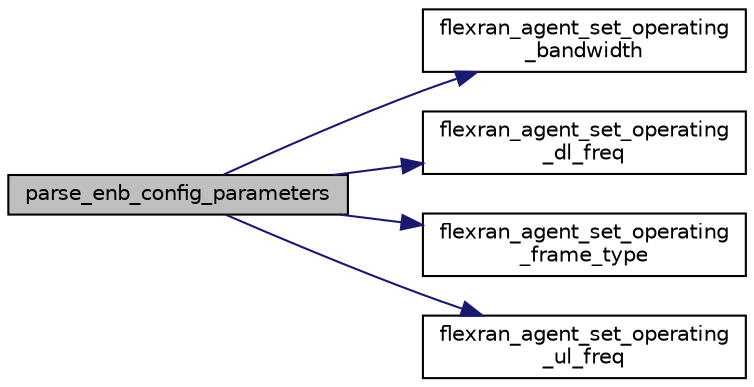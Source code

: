 digraph "parse_enb_config_parameters"
{
 // LATEX_PDF_SIZE
  edge [fontname="Helvetica",fontsize="10",labelfontname="Helvetica",labelfontsize="10"];
  node [fontname="Helvetica",fontsize="10",shape=record];
  rankdir="LR";
  Node1 [label="parse_enb_config_parameters",height=0.2,width=0.4,color="black", fillcolor="grey75", style="filled", fontcolor="black",tooltip=" "];
  Node1 -> Node2 [color="midnightblue",fontsize="10",style="solid",fontname="Helvetica"];
  Node2 [label="flexran_agent_set_operating\l_bandwidth",height=0.2,width=0.4,color="black", fillcolor="white", style="filled",URL="$flexran__agent__ran__api_8c.html#a114c2653bc372516eecd5e0e2ea46d95",tooltip=" "];
  Node1 -> Node3 [color="midnightblue",fontsize="10",style="solid",fontname="Helvetica"];
  Node3 [label="flexran_agent_set_operating\l_dl_freq",height=0.2,width=0.4,color="black", fillcolor="white", style="filled",URL="$flexran__agent__ran__api_8c.html#a129409f184d27d3d4e5b1de630c501e3",tooltip=" "];
  Node1 -> Node4 [color="midnightblue",fontsize="10",style="solid",fontname="Helvetica"];
  Node4 [label="flexran_agent_set_operating\l_frame_type",height=0.2,width=0.4,color="black", fillcolor="white", style="filled",URL="$flexran__agent__ran__api_8c.html#a9cfb48f2bd54311284c0e38c349d90db",tooltip=" "];
  Node1 -> Node5 [color="midnightblue",fontsize="10",style="solid",fontname="Helvetica"];
  Node5 [label="flexran_agent_set_operating\l_ul_freq",height=0.2,width=0.4,color="black", fillcolor="white", style="filled",URL="$flexran__agent__ran__api_8c.html#ad57aa144a66853a2168f8b0ee3ed00a7",tooltip=" "];
}
